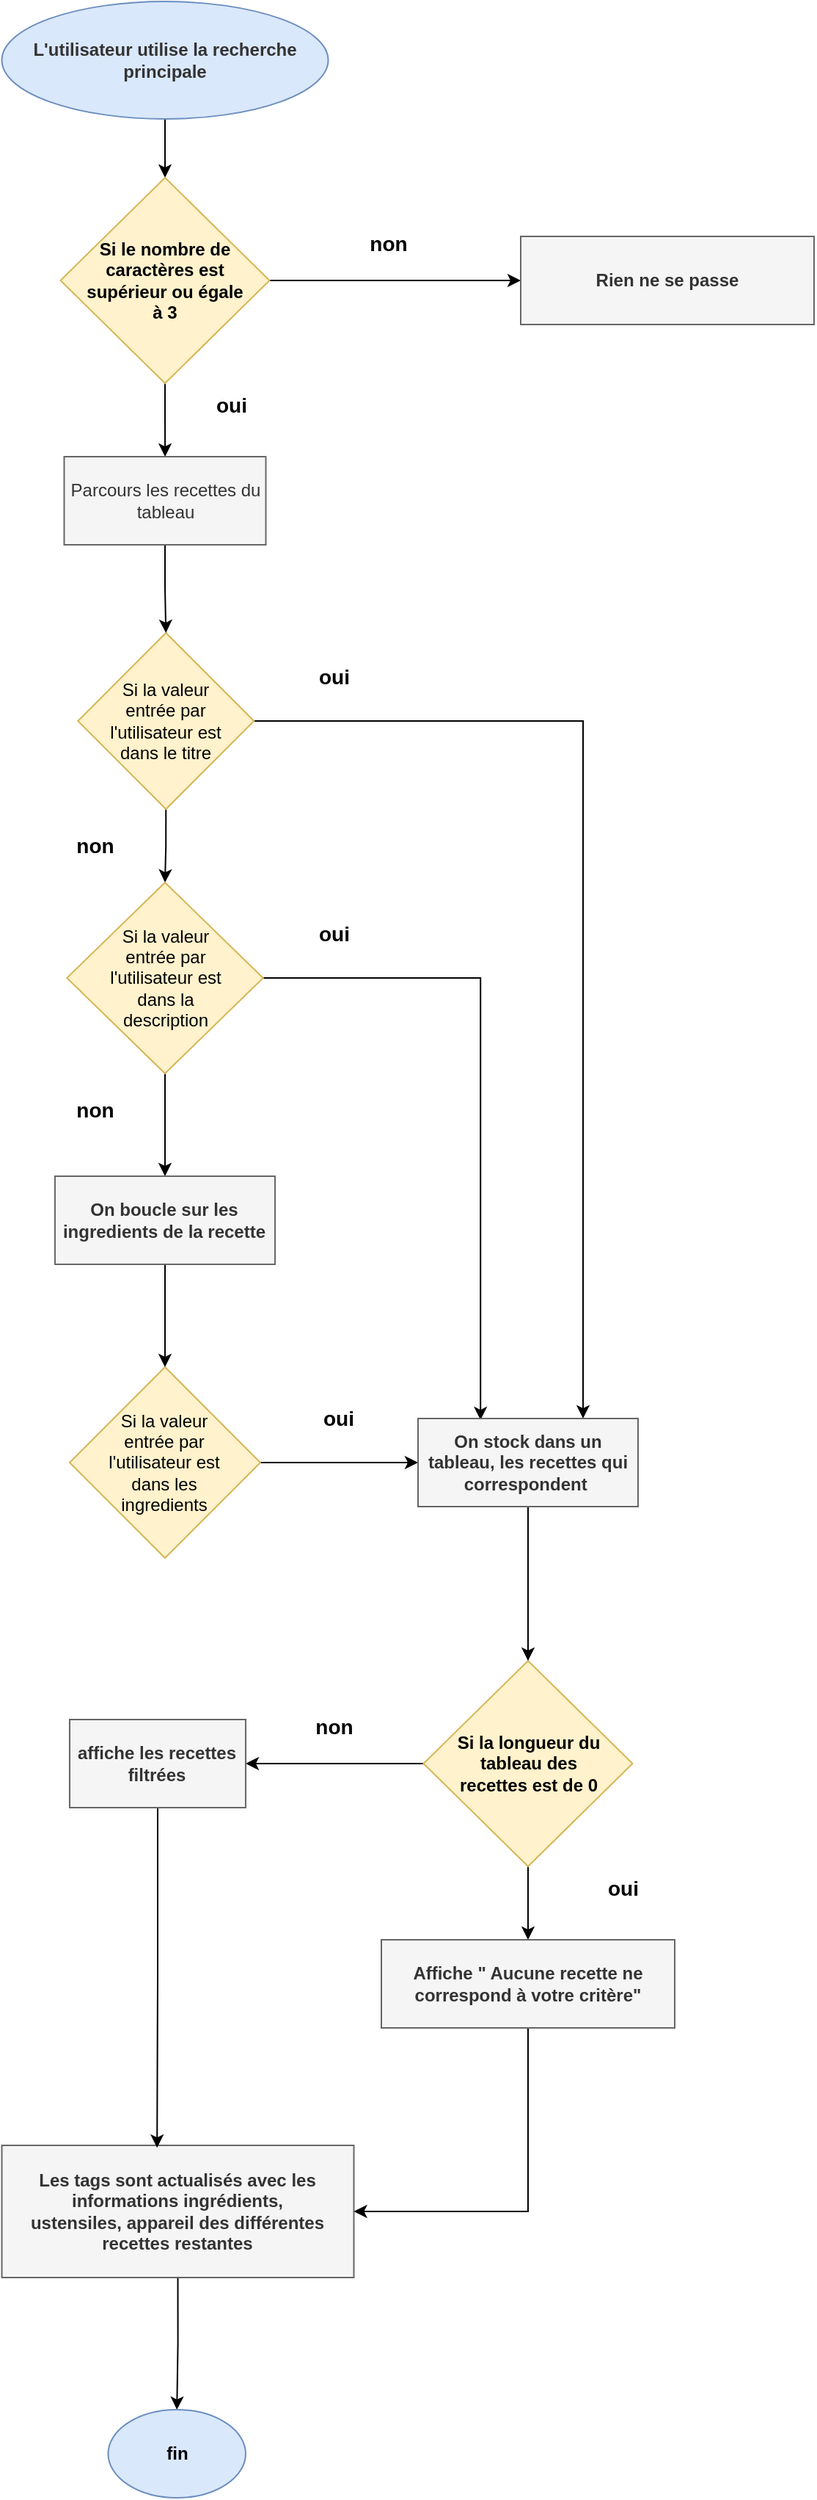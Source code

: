 <mxfile version="20.2.0" type="device"><diagram name="Page-1" id="e7e014a7-5840-1c2e-5031-d8a46d1fe8dd"><mxGraphModel dx="1354" dy="726" grid="1" gridSize="10" guides="1" tooltips="1" connect="1" arrows="1" fold="1" page="1" pageScale="1" pageWidth="1169" pageHeight="826" background="none" math="0" shadow="0"><root><mxCell id="0"/><mxCell id="1" parent="0"/><mxCell id="_3Ctft_WFSE7_jDn2p4--66" style="edgeStyle=orthogonalEdgeStyle;rounded=0;orthogonalLoop=1;jettySize=auto;html=1;exitX=0.5;exitY=1;exitDx=0;exitDy=0;entryX=0.5;entryY=0;entryDx=0;entryDy=0;" parent="1" source="_3Ctft_WFSE7_jDn2p4--55" target="_3Ctft_WFSE7_jDn2p4--56" edge="1"><mxGeometry relative="1" as="geometry"/></mxCell><mxCell id="_3Ctft_WFSE7_jDn2p4--55" value="&lt;b style=&quot;color: rgb(51, 51, 51);&quot;&gt;L'utilisateur utilise la recherche principale&lt;/b&gt;" style="ellipse;whiteSpace=wrap;html=1;fillColor=#dae8fc;strokeColor=#6c8ebf;" parent="1" vertex="1"><mxGeometry x="436.25" y="360" width="222.5" height="80" as="geometry"/></mxCell><mxCell id="_3Ctft_WFSE7_jDn2p4--72" style="edgeStyle=orthogonalEdgeStyle;rounded=0;orthogonalLoop=1;jettySize=auto;html=1;exitX=1;exitY=0.5;exitDx=0;exitDy=0;entryX=0;entryY=0.5;entryDx=0;entryDy=0;" parent="1" source="_3Ctft_WFSE7_jDn2p4--56" target="_3Ctft_WFSE7_jDn2p4--65" edge="1"><mxGeometry relative="1" as="geometry"/></mxCell><mxCell id="x0D8xkPzpp3pJkgimgrD-4" style="edgeStyle=orthogonalEdgeStyle;rounded=0;orthogonalLoop=1;jettySize=auto;html=1;exitX=0.5;exitY=1;exitDx=0;exitDy=0;" edge="1" parent="1" source="_3Ctft_WFSE7_jDn2p4--56" target="x0D8xkPzpp3pJkgimgrD-3"><mxGeometry relative="1" as="geometry"/></mxCell><mxCell id="_3Ctft_WFSE7_jDn2p4--56" value="&lt;b&gt;Si le nombre de caractères est supérieur ou égale à 3&lt;/b&gt;" style="rhombus;whiteSpace=wrap;html=1;spacing=15;fillColor=#fff2cc;strokeColor=#d6b656;" parent="1" vertex="1"><mxGeometry x="476.25" y="480" width="142.5" height="140" as="geometry"/></mxCell><mxCell id="x0D8xkPzpp3pJkgimgrD-35" style="edgeStyle=orthogonalEdgeStyle;rounded=0;orthogonalLoop=1;jettySize=auto;html=1;exitX=0.5;exitY=1;exitDx=0;exitDy=0;entryX=0.5;entryY=0;entryDx=0;entryDy=0;" edge="1" parent="1" source="_3Ctft_WFSE7_jDn2p4--64" target="_3Ctft_WFSE7_jDn2p4--78"><mxGeometry relative="1" as="geometry"/></mxCell><mxCell id="_3Ctft_WFSE7_jDn2p4--64" value="&lt;b style=&quot;color: rgb(51, 51, 51);&quot;&gt;Les tags sont actualisés avec les informations ingrédients,&lt;br&gt;ustensiles, appareil des différentes recettes restantes&lt;/b&gt;" style="rounded=0;whiteSpace=wrap;html=1;fillColor=#f5f5f5;fontColor=#333333;strokeColor=#666666;" parent="1" vertex="1"><mxGeometry x="436.25" y="1820" width="240" height="90" as="geometry"/></mxCell><mxCell id="_3Ctft_WFSE7_jDn2p4--65" value="&lt;b style=&quot;color: rgb(51, 51, 51);&quot;&gt;Rien ne se passe&lt;/b&gt;" style="rounded=0;whiteSpace=wrap;html=1;fillColor=#f5f5f5;fontColor=#333333;strokeColor=#666666;" parent="1" vertex="1"><mxGeometry x="790" y="520" width="200" height="60" as="geometry"/></mxCell><mxCell id="x0D8xkPzpp3pJkgimgrD-31" style="edgeStyle=orthogonalEdgeStyle;rounded=0;orthogonalLoop=1;jettySize=auto;html=1;exitX=0.5;exitY=1;exitDx=0;exitDy=0;entryX=0.5;entryY=0;entryDx=0;entryDy=0;" edge="1" parent="1" source="_3Ctft_WFSE7_jDn2p4--73" target="_3Ctft_WFSE7_jDn2p4--76"><mxGeometry relative="1" as="geometry"/></mxCell><mxCell id="x0D8xkPzpp3pJkgimgrD-32" style="edgeStyle=orthogonalEdgeStyle;rounded=0;orthogonalLoop=1;jettySize=auto;html=1;exitX=0;exitY=0.5;exitDx=0;exitDy=0;entryX=1;entryY=0.5;entryDx=0;entryDy=0;" edge="1" parent="1" source="_3Ctft_WFSE7_jDn2p4--73" target="x0D8xkPzpp3pJkgimgrD-20"><mxGeometry relative="1" as="geometry"/></mxCell><mxCell id="_3Ctft_WFSE7_jDn2p4--73" value="&lt;b&gt;Si la longueur du tableau des recettes est de 0&lt;/b&gt;" style="rhombus;whiteSpace=wrap;html=1;spacing=15;fillColor=#fff2cc;strokeColor=#d6b656;" parent="1" vertex="1"><mxGeometry x="723.75" y="1490" width="142.5" height="140" as="geometry"/></mxCell><mxCell id="x0D8xkPzpp3pJkgimgrD-34" style="edgeStyle=orthogonalEdgeStyle;rounded=0;orthogonalLoop=1;jettySize=auto;html=1;exitX=0.5;exitY=1;exitDx=0;exitDy=0;entryX=1;entryY=0.5;entryDx=0;entryDy=0;" edge="1" parent="1" source="_3Ctft_WFSE7_jDn2p4--76" target="_3Ctft_WFSE7_jDn2p4--64"><mxGeometry relative="1" as="geometry"/></mxCell><mxCell id="_3Ctft_WFSE7_jDn2p4--76" value="&lt;b style=&quot;color: rgb(51, 51, 51);&quot;&gt;Affiche &quot; Aucune recette ne correspond à votre critère&quot;&lt;/b&gt;" style="rounded=0;whiteSpace=wrap;html=1;fillColor=#f5f5f5;fontColor=#333333;strokeColor=#666666;" parent="1" vertex="1"><mxGeometry x="695" y="1680" width="200" height="60" as="geometry"/></mxCell><mxCell id="_3Ctft_WFSE7_jDn2p4--78" value="&lt;b&gt;fin&lt;/b&gt;" style="ellipse;whiteSpace=wrap;html=1;fillColor=#dae8fc;strokeColor=#6c8ebf;" parent="1" vertex="1"><mxGeometry x="508.74" y="2000" width="93.75" height="60" as="geometry"/></mxCell><mxCell id="_3Ctft_WFSE7_jDn2p4--83" value="&lt;b&gt;&lt;font style=&quot;font-size: 14px;&quot;&gt;non&lt;/font&gt;&lt;/b&gt;" style="text;html=1;align=center;verticalAlign=middle;whiteSpace=wrap;rounded=0;fillColor=default;" parent="1" vertex="1"><mxGeometry x="670" y="510" width="60" height="30" as="geometry"/></mxCell><mxCell id="_3Ctft_WFSE7_jDn2p4--84" value="&lt;b&gt;&lt;font style=&quot;font-size: 14px;&quot;&gt;oui&lt;/font&gt;&lt;/b&gt;" style="text;html=1;align=center;verticalAlign=middle;whiteSpace=wrap;rounded=0;fillColor=default;" parent="1" vertex="1"><mxGeometry x="562.5" y="620" width="60" height="30" as="geometry"/></mxCell><mxCell id="x0D8xkPzpp3pJkgimgrD-8" style="edgeStyle=orthogonalEdgeStyle;rounded=0;orthogonalLoop=1;jettySize=auto;html=1;exitX=0.5;exitY=1;exitDx=0;exitDy=0;entryX=0.5;entryY=0;entryDx=0;entryDy=0;" edge="1" parent="1" source="x0D8xkPzpp3pJkgimgrD-1" target="x0D8xkPzpp3pJkgimgrD-6"><mxGeometry relative="1" as="geometry"/></mxCell><mxCell id="x0D8xkPzpp3pJkgimgrD-25" style="edgeStyle=orthogonalEdgeStyle;rounded=0;orthogonalLoop=1;jettySize=auto;html=1;exitX=1;exitY=0.5;exitDx=0;exitDy=0;entryX=0.75;entryY=0;entryDx=0;entryDy=0;" edge="1" parent="1" source="x0D8xkPzpp3pJkgimgrD-1" target="x0D8xkPzpp3pJkgimgrD-21"><mxGeometry relative="1" as="geometry"/></mxCell><mxCell id="x0D8xkPzpp3pJkgimgrD-1" value="Si la valeur entrée par l'utilisateur est dans le titre" style="rhombus;whiteSpace=wrap;html=1;spacing=13;fillColor=#fff2cc;strokeColor=#d6b656;" vertex="1" parent="1"><mxGeometry x="488.13" y="790" width="120" height="120" as="geometry"/></mxCell><mxCell id="x0D8xkPzpp3pJkgimgrD-5" style="edgeStyle=orthogonalEdgeStyle;rounded=0;orthogonalLoop=1;jettySize=auto;html=1;exitX=0.5;exitY=1;exitDx=0;exitDy=0;entryX=0.5;entryY=0;entryDx=0;entryDy=0;" edge="1" parent="1" source="x0D8xkPzpp3pJkgimgrD-3" target="x0D8xkPzpp3pJkgimgrD-1"><mxGeometry relative="1" as="geometry"/></mxCell><mxCell id="x0D8xkPzpp3pJkgimgrD-3" value="Parcours les recettes du tableau" style="rounded=0;whiteSpace=wrap;html=1;fillColor=#f5f5f5;fontColor=#333333;strokeColor=#666666;" vertex="1" parent="1"><mxGeometry x="478.75" y="670" width="137.5" height="60" as="geometry"/></mxCell><mxCell id="x0D8xkPzpp3pJkgimgrD-18" style="edgeStyle=orthogonalEdgeStyle;rounded=0;orthogonalLoop=1;jettySize=auto;html=1;exitX=1;exitY=0.5;exitDx=0;exitDy=0;entryX=0.284;entryY=0.017;entryDx=0;entryDy=0;entryPerimeter=0;" edge="1" parent="1" source="x0D8xkPzpp3pJkgimgrD-6" target="x0D8xkPzpp3pJkgimgrD-21"><mxGeometry relative="1" as="geometry"><mxPoint x="720" y="1025" as="targetPoint"/></mxGeometry></mxCell><mxCell id="x0D8xkPzpp3pJkgimgrD-27" style="edgeStyle=orthogonalEdgeStyle;rounded=0;orthogonalLoop=1;jettySize=auto;html=1;exitX=0.5;exitY=1;exitDx=0;exitDy=0;entryX=0.5;entryY=0;entryDx=0;entryDy=0;" edge="1" parent="1" source="x0D8xkPzpp3pJkgimgrD-6" target="x0D8xkPzpp3pJkgimgrD-26"><mxGeometry relative="1" as="geometry"/></mxCell><mxCell id="x0D8xkPzpp3pJkgimgrD-6" value="Si la valeur entrée par l'utilisateur est dans la description" style="rhombus;whiteSpace=wrap;html=1;spacing=21;fillColor=#fff2cc;strokeColor=#d6b656;" vertex="1" parent="1"><mxGeometry x="480.62" y="960" width="133.75" height="130" as="geometry"/></mxCell><mxCell id="x0D8xkPzpp3pJkgimgrD-24" style="edgeStyle=orthogonalEdgeStyle;rounded=0;orthogonalLoop=1;jettySize=auto;html=1;exitX=1;exitY=0.5;exitDx=0;exitDy=0;entryX=0;entryY=0.5;entryDx=0;entryDy=0;" edge="1" parent="1" source="x0D8xkPzpp3pJkgimgrD-7" target="x0D8xkPzpp3pJkgimgrD-21"><mxGeometry relative="1" as="geometry"/></mxCell><mxCell id="x0D8xkPzpp3pJkgimgrD-7" value="Si la valeur entrée par l'utilisateur est dans les ingredients" style="rhombus;whiteSpace=wrap;html=1;spacing=18;fillColor=#fff2cc;strokeColor=#d6b656;" vertex="1" parent="1"><mxGeometry x="482.49" y="1290" width="130" height="130" as="geometry"/></mxCell><mxCell id="x0D8xkPzpp3pJkgimgrD-10" value="&lt;b&gt;&lt;font style=&quot;font-size: 14px;&quot;&gt;oui&lt;/font&gt;&lt;/b&gt;" style="text;html=1;align=center;verticalAlign=middle;whiteSpace=wrap;rounded=0;fillColor=default;" vertex="1" parent="1"><mxGeometry x="632.5" y="805" width="60" height="30" as="geometry"/></mxCell><mxCell id="x0D8xkPzpp3pJkgimgrD-11" value="&lt;b&gt;&lt;font style=&quot;font-size: 14px;&quot;&gt;oui&lt;/font&gt;&lt;/b&gt;" style="text;html=1;align=center;verticalAlign=middle;whiteSpace=wrap;rounded=0;fillColor=default;" vertex="1" parent="1"><mxGeometry x="632.5" y="980" width="60" height="30" as="geometry"/></mxCell><mxCell id="x0D8xkPzpp3pJkgimgrD-12" value="&lt;b&gt;&lt;font style=&quot;font-size: 14px;&quot;&gt;oui&lt;/font&gt;&lt;/b&gt;" style="text;html=1;align=center;verticalAlign=middle;whiteSpace=wrap;rounded=0;fillColor=default;" vertex="1" parent="1"><mxGeometry x="636.25" y="1310" width="60" height="30" as="geometry"/></mxCell><mxCell id="x0D8xkPzpp3pJkgimgrD-13" value="&lt;b&gt;&lt;font style=&quot;font-size: 14px;&quot;&gt;non&lt;/font&gt;&lt;/b&gt;" style="text;html=1;align=center;verticalAlign=middle;whiteSpace=wrap;rounded=0;fillColor=default;" vertex="1" parent="1"><mxGeometry x="470" y="920" width="60" height="30" as="geometry"/></mxCell><mxCell id="x0D8xkPzpp3pJkgimgrD-14" value="&lt;b&gt;&lt;font style=&quot;font-size: 14px;&quot;&gt;non&lt;/font&gt;&lt;/b&gt;" style="text;html=1;align=center;verticalAlign=middle;whiteSpace=wrap;rounded=0;fillColor=default;" vertex="1" parent="1"><mxGeometry x="470" y="1100" width="60" height="30" as="geometry"/></mxCell><mxCell id="x0D8xkPzpp3pJkgimgrD-15" value="&lt;b&gt;&lt;font style=&quot;font-size: 14px;&quot;&gt;non&lt;/font&gt;&lt;/b&gt;" style="text;html=1;align=center;verticalAlign=middle;whiteSpace=wrap;rounded=0;fillColor=default;" vertex="1" parent="1"><mxGeometry x="632.5" y="1520" width="60" height="30" as="geometry"/></mxCell><mxCell id="x0D8xkPzpp3pJkgimgrD-33" style="edgeStyle=orthogonalEdgeStyle;rounded=0;orthogonalLoop=1;jettySize=auto;html=1;exitX=0.5;exitY=1;exitDx=0;exitDy=0;entryX=0.441;entryY=0.018;entryDx=0;entryDy=0;entryPerimeter=0;" edge="1" parent="1" source="x0D8xkPzpp3pJkgimgrD-20" target="_3Ctft_WFSE7_jDn2p4--64"><mxGeometry relative="1" as="geometry"/></mxCell><mxCell id="x0D8xkPzpp3pJkgimgrD-20" value="&lt;b&gt;affiche les recettes filtrées&lt;/b&gt;" style="rounded=0;whiteSpace=wrap;html=1;fillColor=#f5f5f5;fontColor=#333333;strokeColor=#666666;" vertex="1" parent="1"><mxGeometry x="482.49" y="1530" width="120" height="60" as="geometry"/></mxCell><mxCell id="x0D8xkPzpp3pJkgimgrD-29" style="edgeStyle=orthogonalEdgeStyle;rounded=0;orthogonalLoop=1;jettySize=auto;html=1;exitX=0.5;exitY=1;exitDx=0;exitDy=0;entryX=0.5;entryY=0;entryDx=0;entryDy=0;" edge="1" parent="1" source="x0D8xkPzpp3pJkgimgrD-21" target="_3Ctft_WFSE7_jDn2p4--73"><mxGeometry relative="1" as="geometry"/></mxCell><mxCell id="x0D8xkPzpp3pJkgimgrD-21" value="&lt;b&gt;On stock dans un tableau, les recettes qui correspondent&amp;nbsp;&lt;/b&gt;" style="rounded=0;whiteSpace=wrap;html=1;fillColor=#f5f5f5;fontColor=#333333;strokeColor=#666666;" vertex="1" parent="1"><mxGeometry x="720" y="1325" width="150" height="60" as="geometry"/></mxCell><mxCell id="x0D8xkPzpp3pJkgimgrD-28" style="edgeStyle=orthogonalEdgeStyle;rounded=0;orthogonalLoop=1;jettySize=auto;html=1;exitX=0.5;exitY=1;exitDx=0;exitDy=0;" edge="1" parent="1" source="x0D8xkPzpp3pJkgimgrD-26" target="x0D8xkPzpp3pJkgimgrD-7"><mxGeometry relative="1" as="geometry"/></mxCell><mxCell id="x0D8xkPzpp3pJkgimgrD-26" value="&lt;b&gt;On boucle sur les ingredients de la recette&lt;/b&gt;" style="rounded=0;whiteSpace=wrap;html=1;fillColor=#f5f5f5;fontColor=#333333;strokeColor=#666666;" vertex="1" parent="1"><mxGeometry x="472.49" y="1160" width="150" height="60" as="geometry"/></mxCell><mxCell id="x0D8xkPzpp3pJkgimgrD-30" value="&lt;b&gt;&lt;font style=&quot;font-size: 14px;&quot;&gt;oui&lt;/font&gt;&lt;/b&gt;" style="text;html=1;align=center;verticalAlign=middle;whiteSpace=wrap;rounded=0;fillColor=default;" vertex="1" parent="1"><mxGeometry x="830" y="1630" width="60" height="30" as="geometry"/></mxCell></root></mxGraphModel></diagram></mxfile>